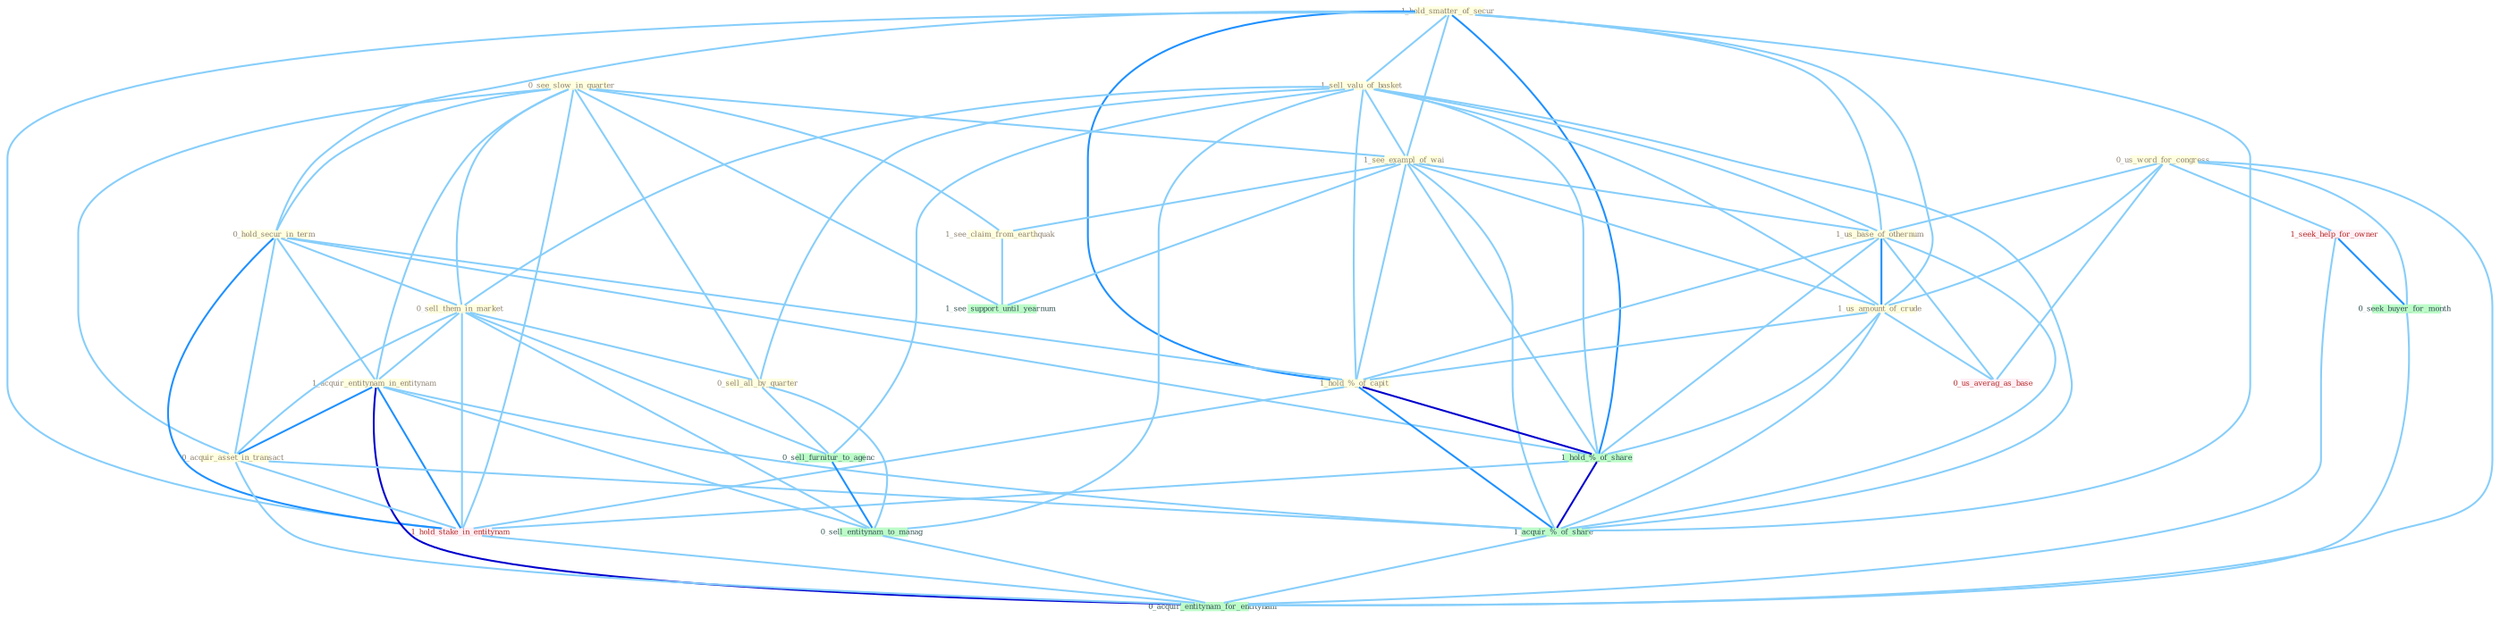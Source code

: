 Graph G{ 
    node
    [shape=polygon,style=filled,width=.5,height=.06,color="#BDFCC9",fixedsize=true,fontsize=4,
    fontcolor="#2f4f4f"];
    {node
    [color="#ffffe0", fontcolor="#8b7d6b"] "1_hold_smatter_of_secur " "1_sell_valu_of_basket " "0_see_slow_in_quarter " "0_hold_secur_in_term " "1_see_exampl_of_wai " "0_us_word_for_congress " "0_sell_them_in_market " "1_see_claim_from_earthquak " "1_acquir_entitynam_in_entitynam " "0_acquir_asset_in_transact " "1_us_base_of_othernum " "0_sell_all_by_quarter " "1_us_amount_of_crude " "1_hold_%_of_capit "}
{node [color="#fff0f5", fontcolor="#b22222"] "1_hold_stake_in_entitynam " "1_seek_help_for_owner " "0_us_averag_as_base "}
edge [color="#B0E2FF"];

	"1_hold_smatter_of_secur " -- "1_sell_valu_of_basket " [w="1", color="#87cefa" ];
	"1_hold_smatter_of_secur " -- "0_hold_secur_in_term " [w="1", color="#87cefa" ];
	"1_hold_smatter_of_secur " -- "1_see_exampl_of_wai " [w="1", color="#87cefa" ];
	"1_hold_smatter_of_secur " -- "1_us_base_of_othernum " [w="1", color="#87cefa" ];
	"1_hold_smatter_of_secur " -- "1_us_amount_of_crude " [w="1", color="#87cefa" ];
	"1_hold_smatter_of_secur " -- "1_hold_%_of_capit " [w="2", color="#1e90ff" , len=0.8];
	"1_hold_smatter_of_secur " -- "1_hold_%_of_share " [w="2", color="#1e90ff" , len=0.8];
	"1_hold_smatter_of_secur " -- "1_hold_stake_in_entitynam " [w="1", color="#87cefa" ];
	"1_hold_smatter_of_secur " -- "1_acquir_%_of_share " [w="1", color="#87cefa" ];
	"1_sell_valu_of_basket " -- "1_see_exampl_of_wai " [w="1", color="#87cefa" ];
	"1_sell_valu_of_basket " -- "0_sell_them_in_market " [w="1", color="#87cefa" ];
	"1_sell_valu_of_basket " -- "1_us_base_of_othernum " [w="1", color="#87cefa" ];
	"1_sell_valu_of_basket " -- "0_sell_all_by_quarter " [w="1", color="#87cefa" ];
	"1_sell_valu_of_basket " -- "1_us_amount_of_crude " [w="1", color="#87cefa" ];
	"1_sell_valu_of_basket " -- "1_hold_%_of_capit " [w="1", color="#87cefa" ];
	"1_sell_valu_of_basket " -- "1_hold_%_of_share " [w="1", color="#87cefa" ];
	"1_sell_valu_of_basket " -- "1_acquir_%_of_share " [w="1", color="#87cefa" ];
	"1_sell_valu_of_basket " -- "0_sell_furnitur_to_agenc " [w="1", color="#87cefa" ];
	"1_sell_valu_of_basket " -- "0_sell_entitynam_to_manag " [w="1", color="#87cefa" ];
	"0_see_slow_in_quarter " -- "0_hold_secur_in_term " [w="1", color="#87cefa" ];
	"0_see_slow_in_quarter " -- "1_see_exampl_of_wai " [w="1", color="#87cefa" ];
	"0_see_slow_in_quarter " -- "0_sell_them_in_market " [w="1", color="#87cefa" ];
	"0_see_slow_in_quarter " -- "1_see_claim_from_earthquak " [w="1", color="#87cefa" ];
	"0_see_slow_in_quarter " -- "1_acquir_entitynam_in_entitynam " [w="1", color="#87cefa" ];
	"0_see_slow_in_quarter " -- "0_acquir_asset_in_transact " [w="1", color="#87cefa" ];
	"0_see_slow_in_quarter " -- "0_sell_all_by_quarter " [w="1", color="#87cefa" ];
	"0_see_slow_in_quarter " -- "1_hold_stake_in_entitynam " [w="1", color="#87cefa" ];
	"0_see_slow_in_quarter " -- "1_see_support_until_yearnum " [w="1", color="#87cefa" ];
	"0_hold_secur_in_term " -- "0_sell_them_in_market " [w="1", color="#87cefa" ];
	"0_hold_secur_in_term " -- "1_acquir_entitynam_in_entitynam " [w="1", color="#87cefa" ];
	"0_hold_secur_in_term " -- "0_acquir_asset_in_transact " [w="1", color="#87cefa" ];
	"0_hold_secur_in_term " -- "1_hold_%_of_capit " [w="1", color="#87cefa" ];
	"0_hold_secur_in_term " -- "1_hold_%_of_share " [w="1", color="#87cefa" ];
	"0_hold_secur_in_term " -- "1_hold_stake_in_entitynam " [w="2", color="#1e90ff" , len=0.8];
	"1_see_exampl_of_wai " -- "1_see_claim_from_earthquak " [w="1", color="#87cefa" ];
	"1_see_exampl_of_wai " -- "1_us_base_of_othernum " [w="1", color="#87cefa" ];
	"1_see_exampl_of_wai " -- "1_us_amount_of_crude " [w="1", color="#87cefa" ];
	"1_see_exampl_of_wai " -- "1_hold_%_of_capit " [w="1", color="#87cefa" ];
	"1_see_exampl_of_wai " -- "1_hold_%_of_share " [w="1", color="#87cefa" ];
	"1_see_exampl_of_wai " -- "1_acquir_%_of_share " [w="1", color="#87cefa" ];
	"1_see_exampl_of_wai " -- "1_see_support_until_yearnum " [w="1", color="#87cefa" ];
	"0_us_word_for_congress " -- "1_us_base_of_othernum " [w="1", color="#87cefa" ];
	"0_us_word_for_congress " -- "1_us_amount_of_crude " [w="1", color="#87cefa" ];
	"0_us_word_for_congress " -- "1_seek_help_for_owner " [w="1", color="#87cefa" ];
	"0_us_word_for_congress " -- "0_seek_buyer_for_month " [w="1", color="#87cefa" ];
	"0_us_word_for_congress " -- "0_us_averag_as_base " [w="1", color="#87cefa" ];
	"0_us_word_for_congress " -- "0_acquir_entitynam_for_entitynam " [w="1", color="#87cefa" ];
	"0_sell_them_in_market " -- "1_acquir_entitynam_in_entitynam " [w="1", color="#87cefa" ];
	"0_sell_them_in_market " -- "0_acquir_asset_in_transact " [w="1", color="#87cefa" ];
	"0_sell_them_in_market " -- "0_sell_all_by_quarter " [w="1", color="#87cefa" ];
	"0_sell_them_in_market " -- "1_hold_stake_in_entitynam " [w="1", color="#87cefa" ];
	"0_sell_them_in_market " -- "0_sell_furnitur_to_agenc " [w="1", color="#87cefa" ];
	"0_sell_them_in_market " -- "0_sell_entitynam_to_manag " [w="1", color="#87cefa" ];
	"1_see_claim_from_earthquak " -- "1_see_support_until_yearnum " [w="1", color="#87cefa" ];
	"1_acquir_entitynam_in_entitynam " -- "0_acquir_asset_in_transact " [w="2", color="#1e90ff" , len=0.8];
	"1_acquir_entitynam_in_entitynam " -- "1_hold_stake_in_entitynam " [w="2", color="#1e90ff" , len=0.8];
	"1_acquir_entitynam_in_entitynam " -- "1_acquir_%_of_share " [w="1", color="#87cefa" ];
	"1_acquir_entitynam_in_entitynam " -- "0_sell_entitynam_to_manag " [w="1", color="#87cefa" ];
	"1_acquir_entitynam_in_entitynam " -- "0_acquir_entitynam_for_entitynam " [w="3", color="#0000cd" , len=0.6];
	"0_acquir_asset_in_transact " -- "1_hold_stake_in_entitynam " [w="1", color="#87cefa" ];
	"0_acquir_asset_in_transact " -- "1_acquir_%_of_share " [w="1", color="#87cefa" ];
	"0_acquir_asset_in_transact " -- "0_acquir_entitynam_for_entitynam " [w="1", color="#87cefa" ];
	"1_us_base_of_othernum " -- "1_us_amount_of_crude " [w="2", color="#1e90ff" , len=0.8];
	"1_us_base_of_othernum " -- "1_hold_%_of_capit " [w="1", color="#87cefa" ];
	"1_us_base_of_othernum " -- "1_hold_%_of_share " [w="1", color="#87cefa" ];
	"1_us_base_of_othernum " -- "1_acquir_%_of_share " [w="1", color="#87cefa" ];
	"1_us_base_of_othernum " -- "0_us_averag_as_base " [w="1", color="#87cefa" ];
	"0_sell_all_by_quarter " -- "0_sell_furnitur_to_agenc " [w="1", color="#87cefa" ];
	"0_sell_all_by_quarter " -- "0_sell_entitynam_to_manag " [w="1", color="#87cefa" ];
	"1_us_amount_of_crude " -- "1_hold_%_of_capit " [w="1", color="#87cefa" ];
	"1_us_amount_of_crude " -- "1_hold_%_of_share " [w="1", color="#87cefa" ];
	"1_us_amount_of_crude " -- "1_acquir_%_of_share " [w="1", color="#87cefa" ];
	"1_us_amount_of_crude " -- "0_us_averag_as_base " [w="1", color="#87cefa" ];
	"1_hold_%_of_capit " -- "1_hold_%_of_share " [w="3", color="#0000cd" , len=0.6];
	"1_hold_%_of_capit " -- "1_hold_stake_in_entitynam " [w="1", color="#87cefa" ];
	"1_hold_%_of_capit " -- "1_acquir_%_of_share " [w="2", color="#1e90ff" , len=0.8];
	"1_hold_%_of_share " -- "1_hold_stake_in_entitynam " [w="1", color="#87cefa" ];
	"1_hold_%_of_share " -- "1_acquir_%_of_share " [w="3", color="#0000cd" , len=0.6];
	"1_hold_stake_in_entitynam " -- "0_acquir_entitynam_for_entitynam " [w="1", color="#87cefa" ];
	"1_seek_help_for_owner " -- "0_seek_buyer_for_month " [w="2", color="#1e90ff" , len=0.8];
	"1_seek_help_for_owner " -- "0_acquir_entitynam_for_entitynam " [w="1", color="#87cefa" ];
	"0_seek_buyer_for_month " -- "0_acquir_entitynam_for_entitynam " [w="1", color="#87cefa" ];
	"1_acquir_%_of_share " -- "0_acquir_entitynam_for_entitynam " [w="1", color="#87cefa" ];
	"0_sell_furnitur_to_agenc " -- "0_sell_entitynam_to_manag " [w="2", color="#1e90ff" , len=0.8];
	"0_sell_entitynam_to_manag " -- "0_acquir_entitynam_for_entitynam " [w="1", color="#87cefa" ];
}